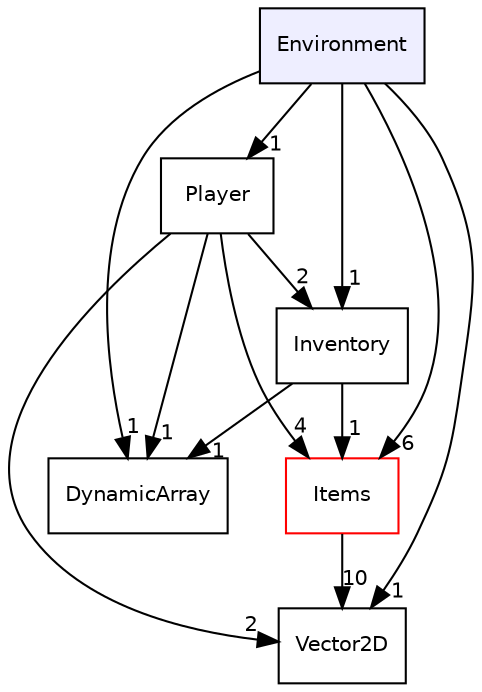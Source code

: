 digraph "Environment" {
  compound=true
  node [ fontsize="10", fontname="Helvetica"];
  edge [ labelfontsize="10", labelfontname="Helvetica"];
  dir_bfb28731201ce952010d61bc91e9ec1d [shape=box, label="Environment", style="filled", fillcolor="#eeeeff", pencolor="black", URL="dir_bfb28731201ce952010d61bc91e9ec1d.html"];
  dir_7d02ce0627a9d08bc7415ddf5065332d [shape=box label="Items" fillcolor="white" style="filled" color="red" URL="dir_7d02ce0627a9d08bc7415ddf5065332d.html"];
  dir_c049039abd2482638da2b3d05566ace6 [shape=box label="Player" URL="dir_c049039abd2482638da2b3d05566ace6.html"];
  dir_a70a5b24ae6fb2afe5978945d07cbb76 [shape=box label="Inventory" URL="dir_a70a5b24ae6fb2afe5978945d07cbb76.html"];
  dir_ab2875aa51063794301457259c77ae2f [shape=box label="Vector2D" URL="dir_ab2875aa51063794301457259c77ae2f.html"];
  dir_726245ab4726156a04bb3a1060a0b6ae [shape=box label="DynamicArray" URL="dir_726245ab4726156a04bb3a1060a0b6ae.html"];
  dir_7d02ce0627a9d08bc7415ddf5065332d->dir_ab2875aa51063794301457259c77ae2f [headlabel="10", labeldistance=1.5 headhref="dir_000006_000018.html"];
  dir_c049039abd2482638da2b3d05566ace6->dir_7d02ce0627a9d08bc7415ddf5065332d [headlabel="4", labeldistance=1.5 headhref="dir_000017_000006.html"];
  dir_c049039abd2482638da2b3d05566ace6->dir_a70a5b24ae6fb2afe5978945d07cbb76 [headlabel="2", labeldistance=1.5 headhref="dir_000017_000004.html"];
  dir_c049039abd2482638da2b3d05566ace6->dir_ab2875aa51063794301457259c77ae2f [headlabel="2", labeldistance=1.5 headhref="dir_000017_000018.html"];
  dir_c049039abd2482638da2b3d05566ace6->dir_726245ab4726156a04bb3a1060a0b6ae [headlabel="1", labeldistance=1.5 headhref="dir_000017_000001.html"];
  dir_a70a5b24ae6fb2afe5978945d07cbb76->dir_7d02ce0627a9d08bc7415ddf5065332d [headlabel="1", labeldistance=1.5 headhref="dir_000004_000006.html"];
  dir_a70a5b24ae6fb2afe5978945d07cbb76->dir_726245ab4726156a04bb3a1060a0b6ae [headlabel="1", labeldistance=1.5 headhref="dir_000004_000001.html"];
  dir_bfb28731201ce952010d61bc91e9ec1d->dir_7d02ce0627a9d08bc7415ddf5065332d [headlabel="6", labeldistance=1.5 headhref="dir_000002_000006.html"];
  dir_bfb28731201ce952010d61bc91e9ec1d->dir_c049039abd2482638da2b3d05566ace6 [headlabel="1", labeldistance=1.5 headhref="dir_000002_000017.html"];
  dir_bfb28731201ce952010d61bc91e9ec1d->dir_a70a5b24ae6fb2afe5978945d07cbb76 [headlabel="1", labeldistance=1.5 headhref="dir_000002_000004.html"];
  dir_bfb28731201ce952010d61bc91e9ec1d->dir_ab2875aa51063794301457259c77ae2f [headlabel="1", labeldistance=1.5 headhref="dir_000002_000018.html"];
  dir_bfb28731201ce952010d61bc91e9ec1d->dir_726245ab4726156a04bb3a1060a0b6ae [headlabel="1", labeldistance=1.5 headhref="dir_000002_000001.html"];
}
